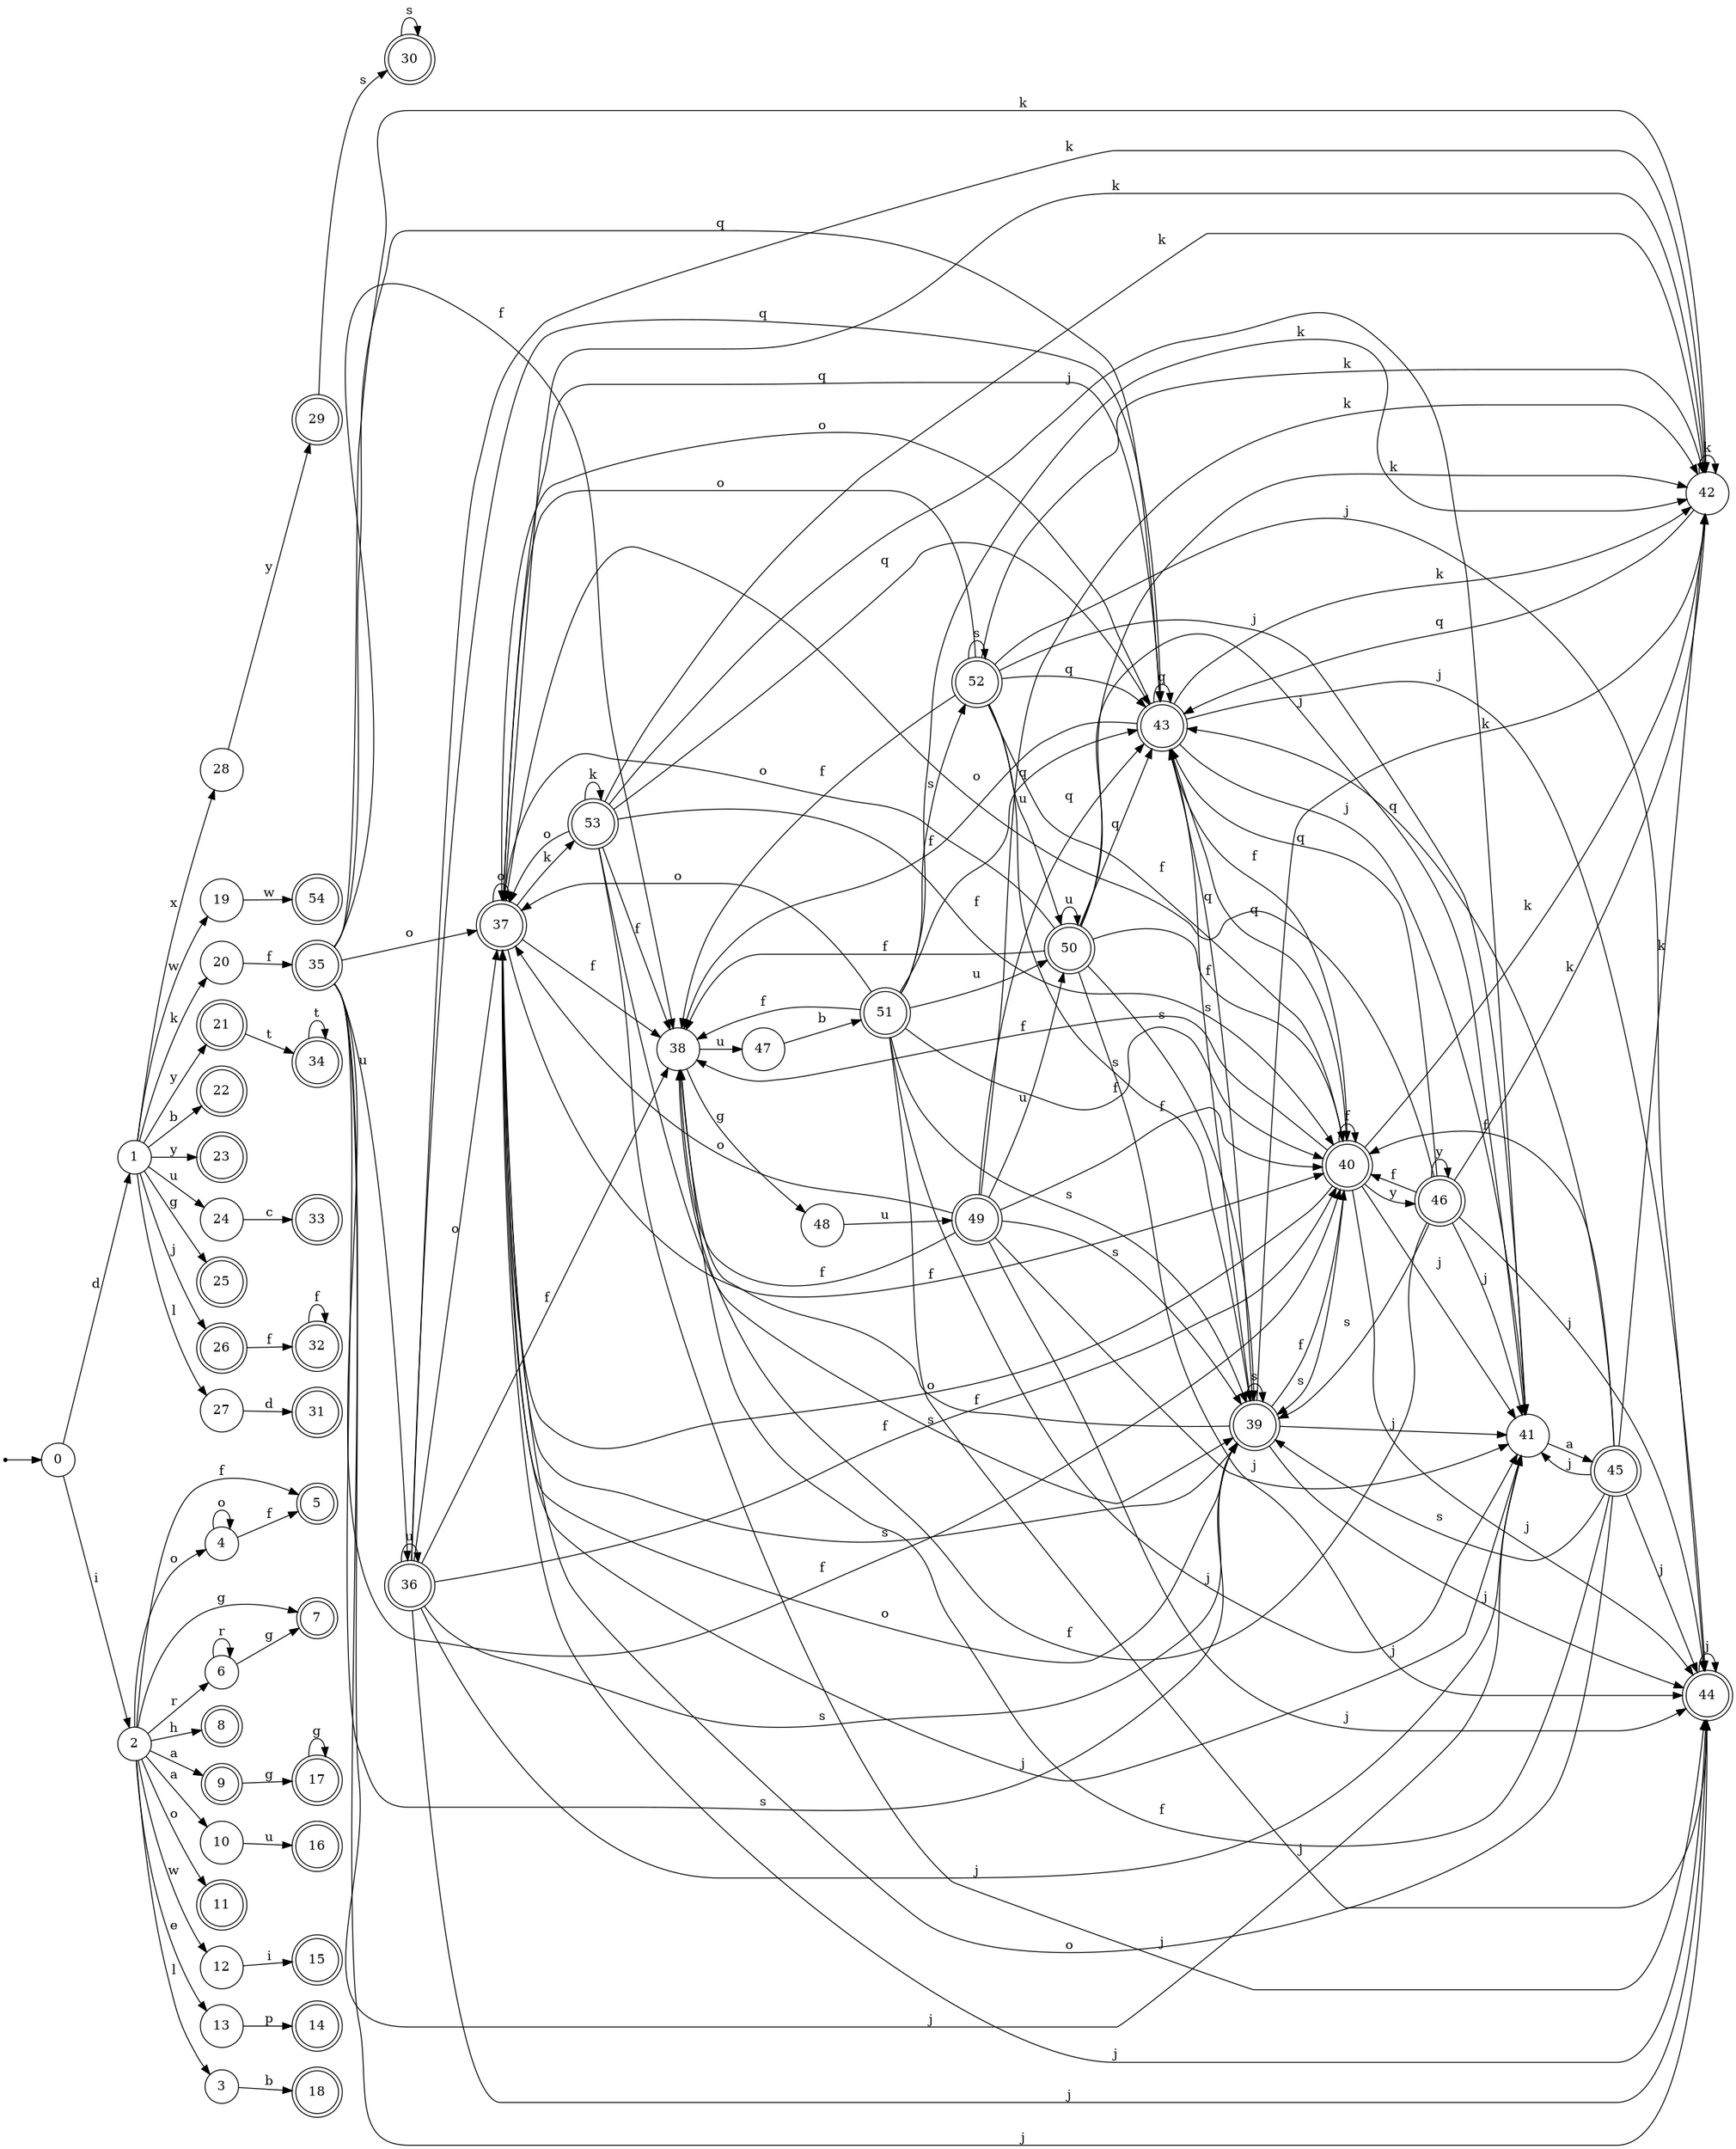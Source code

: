 digraph finite_state_machine {
rankdir=LR;
size="20,20";
node [shape = point]; "dummy0"
node [shape = circle]; "0";
"dummy0" -> "0";
node [shape = circle]; "1";
node [shape = circle]; "2";
node [shape = circle]; "3";
node [shape = circle]; "4";
node [shape = doublecircle]; "5";node [shape = circle]; "6";
node [shape = doublecircle]; "7";node [shape = doublecircle]; "8";node [shape = doublecircle]; "9";node [shape = circle]; "10";
node [shape = doublecircle]; "11";node [shape = circle]; "12";
node [shape = circle]; "13";
node [shape = doublecircle]; "14";node [shape = doublecircle]; "15";node [shape = doublecircle]; "16";node [shape = doublecircle]; "17";node [shape = doublecircle]; "18";node [shape = circle]; "19";
node [shape = circle]; "20";
node [shape = doublecircle]; "21";node [shape = doublecircle]; "22";node [shape = doublecircle]; "23";node [shape = circle]; "24";
node [shape = doublecircle]; "25";node [shape = doublecircle]; "26";node [shape = circle]; "27";
node [shape = circle]; "28";
node [shape = doublecircle]; "29";node [shape = doublecircle]; "30";node [shape = doublecircle]; "31";node [shape = doublecircle]; "32";node [shape = doublecircle]; "33";node [shape = doublecircle]; "34";node [shape = doublecircle]; "35";node [shape = doublecircle]; "36";node [shape = doublecircle]; "37";node [shape = circle]; "38";
node [shape = doublecircle]; "39";node [shape = doublecircle]; "40";node [shape = circle]; "41";
node [shape = circle]; "42";
node [shape = doublecircle]; "43";node [shape = doublecircle]; "44";node [shape = doublecircle]; "45";node [shape = doublecircle]; "46";node [shape = circle]; "47";
node [shape = circle]; "48";
node [shape = doublecircle]; "49";node [shape = doublecircle]; "50";node [shape = doublecircle]; "51";node [shape = doublecircle]; "52";node [shape = doublecircle]; "53";node [shape = doublecircle]; "54";"0" -> "1" [label = "d"];
 "0" -> "2" [label = "i"];
 "2" -> "3" [label = "l"];
 "2" -> "11" [label = "o"];
 "2" -> "4" [label = "o"];
 "2" -> "5" [label = "f"];
 "2" -> "6" [label = "r"];
 "2" -> "7" [label = "g"];
 "2" -> "8" [label = "h"];
 "2" -> "9" [label = "a"];
 "2" -> "10" [label = "a"];
 "2" -> "12" [label = "w"];
 "2" -> "13" [label = "e"];
 "13" -> "14" [label = "p"];
 "12" -> "15" [label = "i"];
 "10" -> "16" [label = "u"];
 "9" -> "17" [label = "g"];
 "17" -> "17" [label = "g"];
 "6" -> "6" [label = "r"];
 "6" -> "7" [label = "g"];
 "4" -> "4" [label = "o"];
 "4" -> "5" [label = "f"];
 "3" -> "18" [label = "b"];
 "1" -> "19" [label = "w"];
 "1" -> "20" [label = "k"];
 "1" -> "21" [label = "y"];
 "1" -> "23" [label = "y"];
 "1" -> "22" [label = "b"];
 "1" -> "24" [label = "u"];
 "1" -> "25" [label = "g"];
 "1" -> "26" [label = "j"];
 "1" -> "27" [label = "l"];
 "1" -> "28" [label = "x"];
 "28" -> "29" [label = "y"];
 "29" -> "30" [label = "s"];
 "30" -> "30" [label = "s"];
 "27" -> "31" [label = "d"];
 "26" -> "32" [label = "f"];
 "32" -> "32" [label = "f"];
 "24" -> "33" [label = "c"];
 "21" -> "34" [label = "t"];
 "34" -> "34" [label = "t"];
 "20" -> "35" [label = "f"];
 "35" -> "36" [label = "u"];
 "35" -> "37" [label = "o"];
 "35" -> "40" [label = "f"];
 "35" -> "38" [label = "f"];
 "35" -> "39" [label = "s"];
 "35" -> "41" [label = "j"];
 "35" -> "44" [label = "j"];
 "35" -> "42" [label = "k"];
 "35" -> "43" [label = "q"];
 "44" -> "44" [label = "j"];
 "43" -> "43" [label = "q"];
 "43" -> "42" [label = "k"];
 "43" -> "37" [label = "o"];
 "43" -> "40" [label = "f"];
 "43" -> "38" [label = "f"];
 "43" -> "39" [label = "s"];
 "43" -> "41" [label = "j"];
 "43" -> "44" [label = "j"];
 "42" -> "42" [label = "k"];
 "42" -> "43" [label = "q"];
 "41" -> "45" [label = "a"];
 "45" -> "41" [label = "j"];
 "45" -> "44" [label = "j"];
 "45" -> "37" [label = "o"];
 "45" -> "40" [label = "f"];
 "45" -> "38" [label = "f"];
 "45" -> "39" [label = "s"];
 "45" -> "42" [label = "k"];
 "45" -> "43" [label = "q"];
 "40" -> "40" [label = "f"];
 "40" -> "38" [label = "f"];
 "40" -> "46" [label = "y"];
 "40" -> "37" [label = "o"];
 "40" -> "39" [label = "s"];
 "40" -> "41" [label = "j"];
 "40" -> "44" [label = "j"];
 "40" -> "42" [label = "k"];
 "40" -> "43" [label = "q"];
 "46" -> "46" [label = "y"];
 "46" -> "40" [label = "f"];
 "46" -> "38" [label = "f"];
 "46" -> "37" [label = "o"];
 "46" -> "39" [label = "s"];
 "46" -> "41" [label = "j"];
 "46" -> "44" [label = "j"];
 "46" -> "42" [label = "k"];
 "46" -> "43" [label = "q"];
 "39" -> "39" [label = "s"];
 "39" -> "37" [label = "o"];
 "39" -> "40" [label = "f"];
 "39" -> "38" [label = "f"];
 "39" -> "41" [label = "j"];
 "39" -> "44" [label = "j"];
 "39" -> "42" [label = "k"];
 "39" -> "43" [label = "q"];
 "38" -> "47" [label = "u"];
 "38" -> "48" [label = "g"];
 "48" -> "49" [label = "u"];
 "49" -> "40" [label = "f"];
 "49" -> "38" [label = "f"];
 "49" -> "50" [label = "u"];
 "49" -> "37" [label = "o"];
 "49" -> "39" [label = "s"];
 "49" -> "41" [label = "j"];
 "49" -> "44" [label = "j"];
 "49" -> "42" [label = "k"];
 "49" -> "43" [label = "q"];
 "50" -> "50" [label = "u"];
 "50" -> "40" [label = "f"];
 "50" -> "38" [label = "f"];
 "50" -> "37" [label = "o"];
 "50" -> "39" [label = "s"];
 "50" -> "41" [label = "j"];
 "50" -> "44" [label = "j"];
 "50" -> "42" [label = "k"];
 "50" -> "43" [label = "q"];
 "47" -> "51" [label = "b"];
 "51" -> "52" [label = "s"];
 "51" -> "39" [label = "s"];
 "51" -> "40" [label = "f"];
 "51" -> "38" [label = "f"];
 "51" -> "50" [label = "u"];
 "51" -> "37" [label = "o"];
 "51" -> "41" [label = "j"];
 "51" -> "44" [label = "j"];
 "51" -> "42" [label = "k"];
 "51" -> "43" [label = "q"];
 "52" -> "52" [label = "s"];
 "52" -> "39" [label = "s"];
 "52" -> "40" [label = "f"];
 "52" -> "38" [label = "f"];
 "52" -> "50" [label = "u"];
 "52" -> "37" [label = "o"];
 "52" -> "41" [label = "j"];
 "52" -> "44" [label = "j"];
 "52" -> "42" [label = "k"];
 "52" -> "43" [label = "q"];
 "37" -> "37" [label = "o"];
 "37" -> "42" [label = "k"];
 "37" -> "53" [label = "k"];
 "37" -> "40" [label = "f"];
 "37" -> "38" [label = "f"];
 "37" -> "39" [label = "s"];
 "37" -> "41" [label = "j"];
 "37" -> "44" [label = "j"];
 "37" -> "43" [label = "q"];
 "53" -> "42" [label = "k"];
 "53" -> "53" [label = "k"];
 "53" -> "37" [label = "o"];
 "53" -> "40" [label = "f"];
 "53" -> "38" [label = "f"];
 "53" -> "39" [label = "s"];
 "53" -> "41" [label = "j"];
 "53" -> "44" [label = "j"];
 "53" -> "43" [label = "q"];
 "36" -> "36" [label = "u"];
 "36" -> "37" [label = "o"];
 "36" -> "40" [label = "f"];
 "36" -> "38" [label = "f"];
 "36" -> "39" [label = "s"];
 "36" -> "41" [label = "j"];
 "36" -> "44" [label = "j"];
 "36" -> "42" [label = "k"];
 "36" -> "43" [label = "q"];
 "19" -> "54" [label = "w"];
 }
